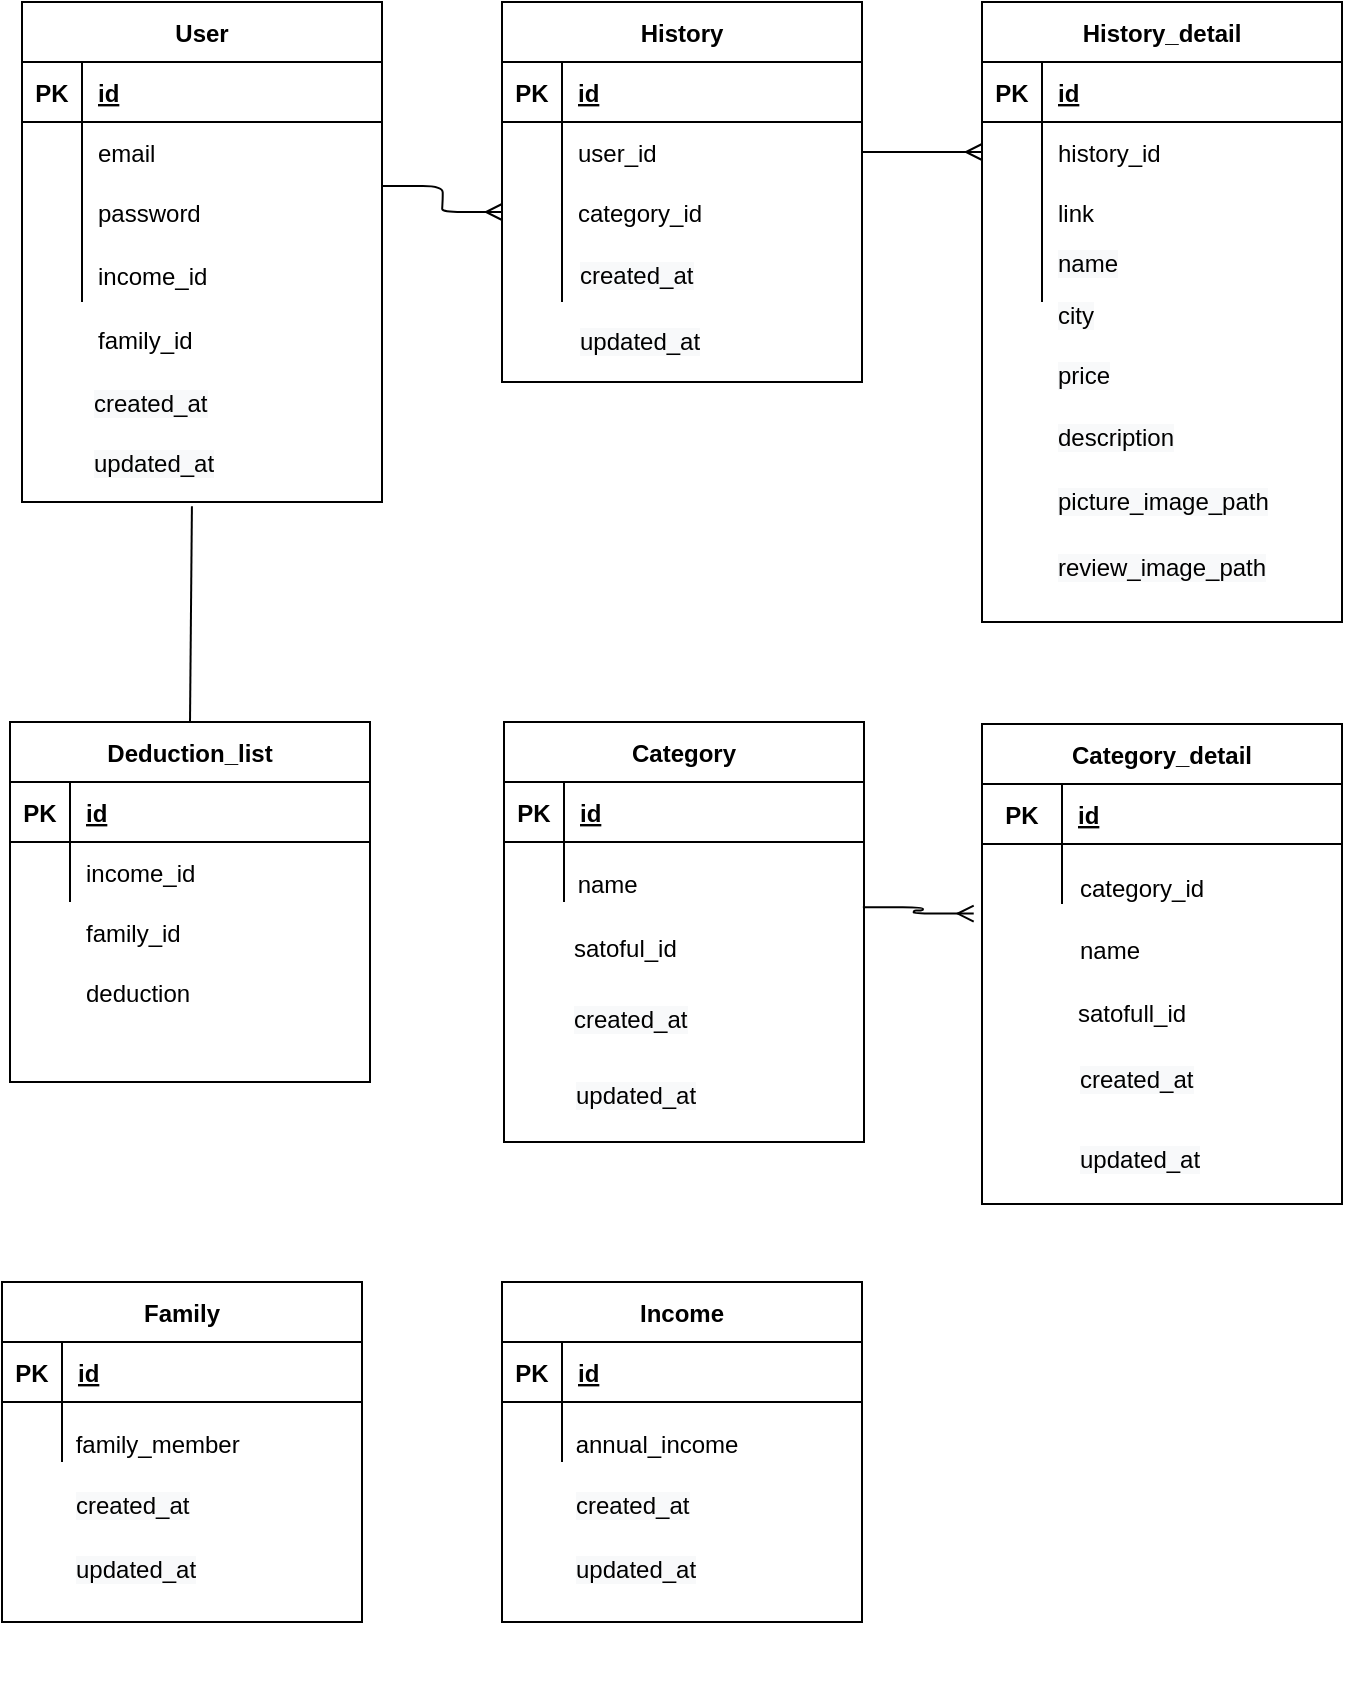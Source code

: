 <mxfile version="14.2.7" type="github" pages="2">
  <diagram id="Sc9eVE7FiQSjsAITGZLR" name="ページ1">
    <mxGraphModel dx="1334" dy="684" grid="1" gridSize="10" guides="1" tooltips="1" connect="1" arrows="1" fold="1" page="1" pageScale="1" pageWidth="827" pageHeight="1169" math="0" shadow="0">
      <root>
        <mxCell id="0" />
        <mxCell id="1" parent="0" />
        <mxCell id="hY_BONrY8RX8ZPucwuEK-36" value="" style="group" parent="1" vertex="1" connectable="0">
          <mxGeometry x="34" y="390" width="180" height="190" as="geometry" />
        </mxCell>
        <mxCell id="SePa-RYKo8hvdDxR-s6W-140" value="" style="group" parent="hY_BONrY8RX8ZPucwuEK-36" vertex="1" connectable="0">
          <mxGeometry width="180" height="180" as="geometry" />
        </mxCell>
        <mxCell id="9z4LvnD-65z1aTD6ECzE-81" value="Deduction_list" style="shape=table;startSize=30;container=1;collapsible=1;childLayout=tableLayout;fixedRows=1;rowLines=0;fontStyle=1;align=center;resizeLast=1;" parent="SePa-RYKo8hvdDxR-s6W-140" vertex="1">
          <mxGeometry width="180" height="180" as="geometry" />
        </mxCell>
        <mxCell id="9z4LvnD-65z1aTD6ECzE-82" value="" style="shape=partialRectangle;collapsible=0;dropTarget=0;pointerEvents=0;fillColor=none;top=0;left=0;bottom=1;right=0;points=[[0,0.5],[1,0.5]];portConstraint=eastwest;" parent="9z4LvnD-65z1aTD6ECzE-81" vertex="1">
          <mxGeometry y="30" width="180" height="30" as="geometry" />
        </mxCell>
        <mxCell id="9z4LvnD-65z1aTD6ECzE-83" value="PK" style="shape=partialRectangle;connectable=0;fillColor=none;top=0;left=0;bottom=0;right=0;fontStyle=1;overflow=hidden;" parent="9z4LvnD-65z1aTD6ECzE-82" vertex="1">
          <mxGeometry width="30" height="30" as="geometry" />
        </mxCell>
        <mxCell id="9z4LvnD-65z1aTD6ECzE-84" value="id" style="shape=partialRectangle;connectable=0;fillColor=none;top=0;left=0;bottom=0;right=0;align=left;spacingLeft=6;fontStyle=5;overflow=hidden;" parent="9z4LvnD-65z1aTD6ECzE-82" vertex="1">
          <mxGeometry x="30" width="150" height="30" as="geometry" />
        </mxCell>
        <mxCell id="9z4LvnD-65z1aTD6ECzE-85" value="" style="shape=partialRectangle;collapsible=0;dropTarget=0;pointerEvents=0;fillColor=none;top=0;left=0;bottom=0;right=0;points=[[0,0.5],[1,0.5]];portConstraint=eastwest;" parent="9z4LvnD-65z1aTD6ECzE-81" vertex="1">
          <mxGeometry y="60" width="180" height="30" as="geometry" />
        </mxCell>
        <mxCell id="9z4LvnD-65z1aTD6ECzE-86" value="" style="shape=partialRectangle;connectable=0;fillColor=none;top=0;left=0;bottom=0;right=0;editable=1;overflow=hidden;" parent="9z4LvnD-65z1aTD6ECzE-85" vertex="1">
          <mxGeometry width="30" height="30" as="geometry" />
        </mxCell>
        <mxCell id="9z4LvnD-65z1aTD6ECzE-87" value="income_id" style="shape=partialRectangle;connectable=0;fillColor=none;top=0;left=0;bottom=0;right=0;align=left;spacingLeft=6;overflow=hidden;" parent="9z4LvnD-65z1aTD6ECzE-85" vertex="1">
          <mxGeometry x="30" width="150" height="30" as="geometry" />
        </mxCell>
        <mxCell id="SePa-RYKo8hvdDxR-s6W-6" value="family_id" style="shape=partialRectangle;connectable=0;fillColor=none;top=0;left=0;bottom=0;right=0;align=left;spacingLeft=6;overflow=hidden;" parent="SePa-RYKo8hvdDxR-s6W-140" vertex="1">
          <mxGeometry x="30" y="90" width="150" height="30" as="geometry" />
        </mxCell>
        <mxCell id="SePa-RYKo8hvdDxR-s6W-8" value="deduction" style="shape=partialRectangle;connectable=0;fillColor=none;top=0;left=0;bottom=0;right=0;align=left;spacingLeft=6;overflow=hidden;" parent="SePa-RYKo8hvdDxR-s6W-140" vertex="1">
          <mxGeometry x="30" y="120" width="150" height="30" as="geometry" />
        </mxCell>
        <mxCell id="hY_BONrY8RX8ZPucwuEK-77" value="" style="group" parent="1" vertex="1" connectable="0">
          <mxGeometry x="520" y="410" width="180" height="320" as="geometry" />
        </mxCell>
        <mxCell id="SePa-RYKo8hvdDxR-s6W-139" value="" style="group" parent="hY_BONrY8RX8ZPucwuEK-77" vertex="1" connectable="0">
          <mxGeometry x="-1" y="1" width="181" height="285.538" as="geometry" />
        </mxCell>
        <mxCell id="hY_BONrY8RX8ZPucwuEK-67" value="Category_detail" style="shape=table;startSize=30;container=1;collapsible=1;childLayout=tableLayout;fixedRows=1;rowLines=0;fontStyle=1;align=center;resizeLast=1;" parent="SePa-RYKo8hvdDxR-s6W-139" vertex="1">
          <mxGeometry x="1" y="-20" width="180" height="240" as="geometry" />
        </mxCell>
        <mxCell id="hY_BONrY8RX8ZPucwuEK-68" value="" style="shape=partialRectangle;collapsible=0;dropTarget=0;pointerEvents=0;fillColor=none;top=0;left=0;bottom=1;right=0;points=[[0,0.5],[1,0.5]];portConstraint=eastwest;" parent="hY_BONrY8RX8ZPucwuEK-67" vertex="1">
          <mxGeometry y="30" width="180" height="30" as="geometry" />
        </mxCell>
        <mxCell id="hY_BONrY8RX8ZPucwuEK-69" value="PK" style="shape=partialRectangle;connectable=0;fillColor=none;top=0;left=0;bottom=0;right=0;fontStyle=1;overflow=hidden;" parent="hY_BONrY8RX8ZPucwuEK-68" vertex="1">
          <mxGeometry width="40" height="30" as="geometry" />
        </mxCell>
        <mxCell id="hY_BONrY8RX8ZPucwuEK-70" value="id" style="shape=partialRectangle;connectable=0;fillColor=none;top=0;left=0;bottom=0;right=0;align=left;spacingLeft=6;fontStyle=5;overflow=hidden;" parent="hY_BONrY8RX8ZPucwuEK-68" vertex="1">
          <mxGeometry x="40" width="140" height="30" as="geometry" />
        </mxCell>
        <mxCell id="hY_BONrY8RX8ZPucwuEK-71" value="" style="shape=partialRectangle;collapsible=0;dropTarget=0;pointerEvents=0;fillColor=none;top=0;left=0;bottom=0;right=0;points=[[0,0.5],[1,0.5]];portConstraint=eastwest;" parent="hY_BONrY8RX8ZPucwuEK-67" vertex="1">
          <mxGeometry y="60" width="180" height="30" as="geometry" />
        </mxCell>
        <mxCell id="hY_BONrY8RX8ZPucwuEK-72" value="" style="shape=partialRectangle;connectable=0;fillColor=none;top=0;left=0;bottom=0;right=0;editable=1;overflow=hidden;" parent="hY_BONrY8RX8ZPucwuEK-71" vertex="1">
          <mxGeometry width="40" height="30" as="geometry" />
        </mxCell>
        <mxCell id="hY_BONrY8RX8ZPucwuEK-73" value="" style="shape=partialRectangle;connectable=0;fillColor=none;top=0;left=0;bottom=0;right=0;align=left;spacingLeft=6;overflow=hidden;" parent="hY_BONrY8RX8ZPucwuEK-71" vertex="1">
          <mxGeometry x="40" width="140" height="30" as="geometry" />
        </mxCell>
        <mxCell id="hY_BONrY8RX8ZPucwuEK-74" value="satofull_id" style="shape=partialRectangle;connectable=0;fillColor=none;top=0;left=0;bottom=0;right=0;align=left;spacingLeft=6;overflow=hidden;" parent="SePa-RYKo8hvdDxR-s6W-139" vertex="1">
          <mxGeometry x="41" y="105.769" width="140" height="36.923" as="geometry" />
        </mxCell>
        <mxCell id="hY_BONrY8RX8ZPucwuEK-79" value="name" style="shape=partialRectangle;connectable=0;fillColor=none;top=0;left=0;bottom=0;right=0;align=left;spacingLeft=6;overflow=hidden;" parent="SePa-RYKo8hvdDxR-s6W-139" vertex="1">
          <mxGeometry x="42" y="73.846" width="140" height="36.923" as="geometry" />
        </mxCell>
        <mxCell id="SePa-RYKo8hvdDxR-s6W-132" value="&lt;meta charset=&quot;utf-8&quot;&gt;&lt;span style=&quot;color: rgb(0, 0, 0); font-family: helvetica; font-size: 12px; font-style: normal; font-weight: 400; letter-spacing: normal; text-align: left; text-indent: 0px; text-transform: none; word-spacing: 0px; background-color: rgb(248, 249, 250); display: inline; float: none;&quot;&gt;created_at&lt;/span&gt;" style="text;whiteSpace=wrap;html=1;" parent="SePa-RYKo8hvdDxR-s6W-139" vertex="1">
          <mxGeometry x="48" y="144" width="133" height="36.92" as="geometry" />
        </mxCell>
        <mxCell id="SePa-RYKo8hvdDxR-s6W-133" value="&lt;span style=&quot;color: rgb(0 , 0 , 0) ; font-family: &amp;#34;helvetica&amp;#34; ; font-size: 12px ; font-style: normal ; font-weight: 400 ; letter-spacing: normal ; text-align: left ; text-indent: 0px ; text-transform: none ; word-spacing: 0px ; background-color: rgb(248 , 249 , 250) ; display: inline ; float: none&quot;&gt;updated_at&lt;/span&gt;" style="text;whiteSpace=wrap;html=1;" parent="SePa-RYKo8hvdDxR-s6W-139" vertex="1">
          <mxGeometry x="48" y="183.77" width="133" height="36.92" as="geometry" />
        </mxCell>
        <mxCell id="SePa-RYKo8hvdDxR-s6W-145" value="category_id" style="shape=partialRectangle;connectable=0;fillColor=none;top=0;left=0;bottom=0;right=0;align=left;spacingLeft=6;overflow=hidden;" parent="SePa-RYKo8hvdDxR-s6W-139" vertex="1">
          <mxGeometry x="42" y="42.926" width="140" height="36.923" as="geometry" />
        </mxCell>
        <mxCell id="SePa-RYKo8hvdDxR-s6W-47" value="" style="edgeStyle=entityRelationEdgeStyle;fontSize=12;html=1;endArrow=ERmany;entryX=-0.023;entryY=1.159;entryDx=0;entryDy=0;entryPerimeter=0;" parent="1" source="hY_BONrY8RX8ZPucwuEK-41" target="hY_BONrY8RX8ZPucwuEK-71" edge="1">
          <mxGeometry width="100" height="100" relative="1" as="geometry">
            <mxPoint x="381" y="540" as="sourcePoint" />
            <mxPoint x="521" y="550" as="targetPoint" />
          </mxGeometry>
        </mxCell>
        <mxCell id="SePa-RYKo8hvdDxR-s6W-49" value="" style="group" parent="1" vertex="1" connectable="0">
          <mxGeometry x="40" y="30" width="180" height="250" as="geometry" />
        </mxCell>
        <mxCell id="SePa-RYKo8hvdDxR-s6W-50" value="User" style="shape=table;startSize=30;container=1;collapsible=1;childLayout=tableLayout;fixedRows=1;rowLines=0;fontStyle=1;align=center;resizeLast=1;" parent="SePa-RYKo8hvdDxR-s6W-49" vertex="1">
          <mxGeometry width="180" height="250" as="geometry" />
        </mxCell>
        <mxCell id="SePa-RYKo8hvdDxR-s6W-51" value="" style="shape=partialRectangle;collapsible=0;dropTarget=0;pointerEvents=0;fillColor=none;top=0;left=0;bottom=1;right=0;points=[[0,0.5],[1,0.5]];portConstraint=eastwest;" parent="SePa-RYKo8hvdDxR-s6W-50" vertex="1">
          <mxGeometry y="30" width="180" height="30" as="geometry" />
        </mxCell>
        <mxCell id="SePa-RYKo8hvdDxR-s6W-52" value="PK" style="shape=partialRectangle;connectable=0;fillColor=none;top=0;left=0;bottom=0;right=0;fontStyle=1;overflow=hidden;" parent="SePa-RYKo8hvdDxR-s6W-51" vertex="1">
          <mxGeometry width="30" height="30" as="geometry" />
        </mxCell>
        <mxCell id="SePa-RYKo8hvdDxR-s6W-53" value="id" style="shape=partialRectangle;connectable=0;fillColor=none;top=0;left=0;bottom=0;right=0;align=left;spacingLeft=6;fontStyle=5;overflow=hidden;" parent="SePa-RYKo8hvdDxR-s6W-51" vertex="1">
          <mxGeometry x="30" width="150" height="30" as="geometry" />
        </mxCell>
        <mxCell id="SePa-RYKo8hvdDxR-s6W-54" value="" style="shape=partialRectangle;collapsible=0;dropTarget=0;pointerEvents=0;fillColor=none;top=0;left=0;bottom=0;right=0;points=[[0,0.5],[1,0.5]];portConstraint=eastwest;" parent="SePa-RYKo8hvdDxR-s6W-50" vertex="1">
          <mxGeometry y="60" width="180" height="30" as="geometry" />
        </mxCell>
        <mxCell id="SePa-RYKo8hvdDxR-s6W-55" value="" style="shape=partialRectangle;connectable=0;fillColor=none;top=0;left=0;bottom=0;right=0;editable=1;overflow=hidden;" parent="SePa-RYKo8hvdDxR-s6W-54" vertex="1">
          <mxGeometry width="30" height="30" as="geometry" />
        </mxCell>
        <mxCell id="SePa-RYKo8hvdDxR-s6W-56" value="email" style="shape=partialRectangle;connectable=0;fillColor=none;top=0;left=0;bottom=0;right=0;align=left;spacingLeft=6;overflow=hidden;" parent="SePa-RYKo8hvdDxR-s6W-54" vertex="1">
          <mxGeometry x="30" width="150" height="30" as="geometry" />
        </mxCell>
        <mxCell id="SePa-RYKo8hvdDxR-s6W-57" value="" style="shape=partialRectangle;collapsible=0;dropTarget=0;pointerEvents=0;fillColor=none;top=0;left=0;bottom=0;right=0;points=[[0,0.5],[1,0.5]];portConstraint=eastwest;" parent="SePa-RYKo8hvdDxR-s6W-50" vertex="1">
          <mxGeometry y="90" width="180" height="30" as="geometry" />
        </mxCell>
        <mxCell id="SePa-RYKo8hvdDxR-s6W-58" value="" style="shape=partialRectangle;connectable=0;fillColor=none;top=0;left=0;bottom=0;right=0;editable=1;overflow=hidden;" parent="SePa-RYKo8hvdDxR-s6W-57" vertex="1">
          <mxGeometry width="30" height="30" as="geometry" />
        </mxCell>
        <mxCell id="SePa-RYKo8hvdDxR-s6W-59" value="password" style="shape=partialRectangle;connectable=0;fillColor=none;top=0;left=0;bottom=0;right=0;align=left;spacingLeft=6;overflow=hidden;" parent="SePa-RYKo8hvdDxR-s6W-57" vertex="1">
          <mxGeometry x="30" width="150" height="30" as="geometry" />
        </mxCell>
        <mxCell id="SePa-RYKo8hvdDxR-s6W-60" value="" style="shape=partialRectangle;collapsible=0;dropTarget=0;pointerEvents=0;fillColor=none;top=0;left=0;bottom=0;right=0;points=[[0,0.5],[1,0.5]];portConstraint=eastwest;" parent="SePa-RYKo8hvdDxR-s6W-50" vertex="1">
          <mxGeometry y="120" width="180" height="30" as="geometry" />
        </mxCell>
        <mxCell id="SePa-RYKo8hvdDxR-s6W-61" value="" style="shape=partialRectangle;connectable=0;fillColor=none;top=0;left=0;bottom=0;right=0;editable=1;overflow=hidden;" parent="SePa-RYKo8hvdDxR-s6W-60" vertex="1">
          <mxGeometry width="30" height="30" as="geometry" />
        </mxCell>
        <mxCell id="SePa-RYKo8hvdDxR-s6W-62" value="" style="shape=partialRectangle;connectable=0;fillColor=none;top=0;left=0;bottom=0;right=0;align=left;spacingLeft=6;overflow=hidden;" parent="SePa-RYKo8hvdDxR-s6W-60" vertex="1">
          <mxGeometry x="30" width="150" height="30" as="geometry" />
        </mxCell>
        <mxCell id="SePa-RYKo8hvdDxR-s6W-69" value="" style="shape=partialRectangle;collapsible=0;dropTarget=0;pointerEvents=0;fillColor=none;top=0;left=0;bottom=0;right=0;points=[[0,0.5],[1,0.5]];portConstraint=eastwest;" parent="SePa-RYKo8hvdDxR-s6W-49" vertex="1">
          <mxGeometry y="187" width="180" height="63" as="geometry" />
        </mxCell>
        <mxCell id="SePa-RYKo8hvdDxR-s6W-70" value="" style="shape=partialRectangle;connectable=0;fillColor=none;top=0;left=0;bottom=0;right=0;editable=1;overflow=hidden;" parent="SePa-RYKo8hvdDxR-s6W-69" vertex="1">
          <mxGeometry width="30" height="63" as="geometry" />
        </mxCell>
        <mxCell id="SePa-RYKo8hvdDxR-s6W-66" value="" style="shape=partialRectangle;collapsible=0;dropTarget=0;pointerEvents=0;fillColor=none;top=0;left=0;bottom=0;right=0;points=[[0,0.5],[1,0.5]];portConstraint=eastwest;" parent="SePa-RYKo8hvdDxR-s6W-49" vertex="1">
          <mxGeometry y="159.6" width="180" height="33" as="geometry" />
        </mxCell>
        <mxCell id="SePa-RYKo8hvdDxR-s6W-67" value="" style="shape=partialRectangle;connectable=0;fillColor=none;top=0;left=0;bottom=0;right=0;editable=1;overflow=hidden;" parent="SePa-RYKo8hvdDxR-s6W-66" vertex="1">
          <mxGeometry width="30" height="33" as="geometry" />
        </mxCell>
        <mxCell id="SePa-RYKo8hvdDxR-s6W-68" value="family_id" style="shape=partialRectangle;connectable=0;fillColor=none;top=0;left=0;bottom=0;right=0;align=left;spacingLeft=6;overflow=hidden;" parent="SePa-RYKo8hvdDxR-s6W-66" vertex="1">
          <mxGeometry x="30" y="-7.7" width="150" height="33" as="geometry" />
        </mxCell>
        <mxCell id="SePa-RYKo8hvdDxR-s6W-63" value="" style="shape=partialRectangle;collapsible=0;dropTarget=0;pointerEvents=0;fillColor=none;top=0;left=0;bottom=0;right=0;points=[[0,0.5],[1,0.5]];portConstraint=eastwest;" parent="SePa-RYKo8hvdDxR-s6W-49" vertex="1">
          <mxGeometry y="120" width="180" height="33" as="geometry" />
        </mxCell>
        <mxCell id="SePa-RYKo8hvdDxR-s6W-64" value="" style="shape=partialRectangle;connectable=0;fillColor=none;top=0;left=0;bottom=0;right=0;editable=1;overflow=hidden;" parent="SePa-RYKo8hvdDxR-s6W-63" vertex="1">
          <mxGeometry width="30" height="33" as="geometry" />
        </mxCell>
        <mxCell id="SePa-RYKo8hvdDxR-s6W-65" value="income_id" style="shape=partialRectangle;connectable=0;fillColor=none;top=0;left=0;bottom=0;right=0;align=left;spacingLeft=6;overflow=hidden;" parent="SePa-RYKo8hvdDxR-s6W-63" vertex="1">
          <mxGeometry x="30" width="150" height="33" as="geometry" />
        </mxCell>
        <mxCell id="OfR-yT61pGxyrmwpXG7W-7" value="&lt;meta charset=&quot;utf-8&quot;&gt;&lt;span style=&quot;color: rgb(0, 0, 0); font-family: helvetica; font-size: 12px; font-style: normal; font-weight: 400; letter-spacing: normal; text-align: left; text-indent: 0px; text-transform: none; word-spacing: 0px; background-color: rgb(248, 249, 250); display: inline; float: none;&quot;&gt;created_at&lt;/span&gt;" style="text;whiteSpace=wrap;html=1;" vertex="1" parent="SePa-RYKo8hvdDxR-s6W-49">
          <mxGeometry x="34" y="187" width="140" height="30" as="geometry" />
        </mxCell>
        <mxCell id="OfR-yT61pGxyrmwpXG7W-32" value="&lt;span style=&quot;color: rgb(0 , 0 , 0) ; font-family: &amp;#34;helvetica&amp;#34; ; font-size: 12px ; font-style: normal ; font-weight: 400 ; letter-spacing: normal ; text-align: left ; text-indent: 0px ; text-transform: none ; word-spacing: 0px ; background-color: rgb(248 , 249 , 250) ; display: inline ; float: none&quot;&gt;updated_at&lt;/span&gt;" style="text;whiteSpace=wrap;html=1;" vertex="1" parent="SePa-RYKo8hvdDxR-s6W-49">
          <mxGeometry x="34" y="217" width="140" height="30" as="geometry" />
        </mxCell>
        <mxCell id="SePa-RYKo8hvdDxR-s6W-73" value="" style="edgeStyle=entityRelationEdgeStyle;fontSize=12;html=1;endArrow=ERmany;entryX=0;entryY=0.5;entryDx=0;entryDy=0;exitX=1.002;exitY=0.065;exitDx=0;exitDy=0;exitPerimeter=0;" parent="1" source="SePa-RYKo8hvdDxR-s6W-57" target="SePa-RYKo8hvdDxR-s6W-18" edge="1">
          <mxGeometry width="100" height="100" relative="1" as="geometry">
            <mxPoint x="560" y="410" as="sourcePoint" />
            <mxPoint x="614" y="257" as="targetPoint" />
          </mxGeometry>
        </mxCell>
        <mxCell id="SePa-RYKo8hvdDxR-s6W-88" value="" style="edgeStyle=entityRelationEdgeStyle;fontSize=12;html=1;endArrow=ERmany;entryX=0;entryY=0.5;entryDx=0;entryDy=0;exitX=1;exitY=0.5;exitDx=0;exitDy=0;" parent="1" source="SePa-RYKo8hvdDxR-s6W-15" target="SePa-RYKo8hvdDxR-s6W-79" edge="1">
          <mxGeometry width="100" height="100" relative="1" as="geometry">
            <mxPoint x="700" y="320" as="sourcePoint" />
            <mxPoint x="766.66" y="362.35" as="targetPoint" />
          </mxGeometry>
        </mxCell>
        <mxCell id="SePa-RYKo8hvdDxR-s6W-136" value="name" style="group" parent="1" vertex="1" connectable="0">
          <mxGeometry x="520" y="30" width="180" height="300" as="geometry" />
        </mxCell>
        <mxCell id="SePa-RYKo8hvdDxR-s6W-75" value="History_detail" style="shape=table;startSize=30;container=1;collapsible=1;childLayout=tableLayout;fixedRows=1;rowLines=0;fontStyle=1;align=center;resizeLast=1;" parent="SePa-RYKo8hvdDxR-s6W-136" vertex="1">
          <mxGeometry width="180" height="310" as="geometry" />
        </mxCell>
        <mxCell id="SePa-RYKo8hvdDxR-s6W-76" value="" style="shape=partialRectangle;collapsible=0;dropTarget=0;pointerEvents=0;fillColor=none;top=0;left=0;bottom=1;right=0;points=[[0,0.5],[1,0.5]];portConstraint=eastwest;" parent="SePa-RYKo8hvdDxR-s6W-75" vertex="1">
          <mxGeometry y="30" width="180" height="30" as="geometry" />
        </mxCell>
        <mxCell id="SePa-RYKo8hvdDxR-s6W-77" value="PK" style="shape=partialRectangle;connectable=0;fillColor=none;top=0;left=0;bottom=0;right=0;fontStyle=1;overflow=hidden;" parent="SePa-RYKo8hvdDxR-s6W-76" vertex="1">
          <mxGeometry width="30" height="30" as="geometry" />
        </mxCell>
        <mxCell id="SePa-RYKo8hvdDxR-s6W-78" value="id" style="shape=partialRectangle;connectable=0;fillColor=none;top=0;left=0;bottom=0;right=0;align=left;spacingLeft=6;fontStyle=5;overflow=hidden;" parent="SePa-RYKo8hvdDxR-s6W-76" vertex="1">
          <mxGeometry x="30" width="150" height="30" as="geometry" />
        </mxCell>
        <mxCell id="SePa-RYKo8hvdDxR-s6W-79" value="" style="shape=partialRectangle;collapsible=0;dropTarget=0;pointerEvents=0;fillColor=none;top=0;left=0;bottom=0;right=0;points=[[0,0.5],[1,0.5]];portConstraint=eastwest;" parent="SePa-RYKo8hvdDxR-s6W-75" vertex="1">
          <mxGeometry y="60" width="180" height="30" as="geometry" />
        </mxCell>
        <mxCell id="SePa-RYKo8hvdDxR-s6W-80" value="" style="shape=partialRectangle;connectable=0;fillColor=none;top=0;left=0;bottom=0;right=0;editable=1;overflow=hidden;" parent="SePa-RYKo8hvdDxR-s6W-79" vertex="1">
          <mxGeometry width="30" height="30" as="geometry" />
        </mxCell>
        <mxCell id="SePa-RYKo8hvdDxR-s6W-81" value="history_id" style="shape=partialRectangle;connectable=0;fillColor=none;top=0;left=0;bottom=0;right=0;align=left;spacingLeft=6;overflow=hidden;" parent="SePa-RYKo8hvdDxR-s6W-79" vertex="1">
          <mxGeometry x="30" width="150" height="30" as="geometry" />
        </mxCell>
        <mxCell id="SePa-RYKo8hvdDxR-s6W-82" value="" style="shape=partialRectangle;collapsible=0;dropTarget=0;pointerEvents=0;fillColor=none;top=0;left=0;bottom=0;right=0;points=[[0,0.5],[1,0.5]];portConstraint=eastwest;" parent="SePa-RYKo8hvdDxR-s6W-75" vertex="1">
          <mxGeometry y="90" width="180" height="30" as="geometry" />
        </mxCell>
        <mxCell id="SePa-RYKo8hvdDxR-s6W-83" value="" style="shape=partialRectangle;connectable=0;fillColor=none;top=0;left=0;bottom=0;right=0;editable=1;overflow=hidden;" parent="SePa-RYKo8hvdDxR-s6W-82" vertex="1">
          <mxGeometry width="30" height="30" as="geometry" />
        </mxCell>
        <mxCell id="SePa-RYKo8hvdDxR-s6W-84" value="link" style="shape=partialRectangle;connectable=0;fillColor=none;top=0;left=0;bottom=0;right=0;align=left;spacingLeft=6;overflow=hidden;" parent="SePa-RYKo8hvdDxR-s6W-82" vertex="1">
          <mxGeometry x="30" width="150" height="30" as="geometry" />
        </mxCell>
        <mxCell id="SePa-RYKo8hvdDxR-s6W-85" value="" style="shape=partialRectangle;collapsible=0;dropTarget=0;pointerEvents=0;fillColor=none;top=0;left=0;bottom=0;right=0;points=[[0,0.5],[1,0.5]];portConstraint=eastwest;" parent="SePa-RYKo8hvdDxR-s6W-75" vertex="1">
          <mxGeometry y="120" width="180" height="30" as="geometry" />
        </mxCell>
        <mxCell id="SePa-RYKo8hvdDxR-s6W-86" value="" style="shape=partialRectangle;connectable=0;fillColor=none;top=0;left=0;bottom=0;right=0;editable=1;overflow=hidden;" parent="SePa-RYKo8hvdDxR-s6W-85" vertex="1">
          <mxGeometry width="30" height="30" as="geometry" />
        </mxCell>
        <mxCell id="SePa-RYKo8hvdDxR-s6W-87" value="" style="shape=partialRectangle;connectable=0;fillColor=none;top=0;left=0;bottom=0;right=0;align=left;spacingLeft=6;overflow=hidden;" parent="SePa-RYKo8hvdDxR-s6W-85" vertex="1">
          <mxGeometry x="30" width="150" height="30" as="geometry" />
        </mxCell>
        <mxCell id="SePa-RYKo8hvdDxR-s6W-134" value="&lt;span style=&quot;color: rgb(0 , 0 , 0) ; font-family: &amp;#34;helvetica&amp;#34; ; font-size: 12px ; font-style: normal ; font-weight: 400 ; letter-spacing: normal ; text-align: left ; text-indent: 0px ; text-transform: none ; word-spacing: 0px ; background-color: rgb(248 , 249 , 250) ; display: inline ; float: none&quot;&gt;name&lt;/span&gt;" style="text;whiteSpace=wrap;html=1;" parent="SePa-RYKo8hvdDxR-s6W-136" vertex="1">
          <mxGeometry x="36" y="117.18" width="144" height="28.82" as="geometry" />
        </mxCell>
        <mxCell id="SePa-RYKo8hvdDxR-s6W-135" value="&lt;span style=&quot;color: rgb(0 , 0 , 0) ; font-family: &amp;#34;helvetica&amp;#34; ; font-size: 12px ; font-style: normal ; font-weight: 400 ; letter-spacing: normal ; text-align: left ; text-indent: 0px ; text-transform: none ; word-spacing: 0px ; background-color: rgb(248 , 249 , 250) ; display: inline ; float: none&quot;&gt;city&lt;/span&gt;" style="text;whiteSpace=wrap;html=1;" parent="SePa-RYKo8hvdDxR-s6W-136" vertex="1">
          <mxGeometry x="36" y="143" width="144" height="30" as="geometry" />
        </mxCell>
        <mxCell id="OfR-yT61pGxyrmwpXG7W-2" value="&lt;span style=&quot;color: rgb(0 , 0 , 0) ; font-family: &amp;#34;helvetica&amp;#34; ; font-size: 12px ; font-style: normal ; font-weight: 400 ; letter-spacing: normal ; text-align: left ; text-indent: 0px ; text-transform: none ; word-spacing: 0px ; background-color: rgb(248 , 249 , 250) ; display: inline ; float: none&quot;&gt;price&lt;/span&gt;" style="text;whiteSpace=wrap;html=1;" vertex="1" parent="SePa-RYKo8hvdDxR-s6W-136">
          <mxGeometry x="36" y="173" width="144" height="30" as="geometry" />
        </mxCell>
        <mxCell id="OfR-yT61pGxyrmwpXG7W-66" value="&lt;span style=&quot;color: rgb(0 , 0 , 0) ; font-family: &amp;#34;helvetica&amp;#34; ; font-size: 12px ; font-style: normal ; font-weight: 400 ; letter-spacing: normal ; text-align: left ; text-indent: 0px ; text-transform: none ; word-spacing: 0px ; background-color: rgb(248 , 249 , 250) ; display: inline ; float: none&quot;&gt;description&lt;/span&gt;" style="text;whiteSpace=wrap;html=1;" vertex="1" parent="SePa-RYKo8hvdDxR-s6W-136">
          <mxGeometry x="36" y="204" width="144" height="30" as="geometry" />
        </mxCell>
        <mxCell id="OfR-yT61pGxyrmwpXG7W-67" value="&lt;span style=&quot;color: rgb(0 , 0 , 0) ; font-family: &amp;#34;helvetica&amp;#34; ; font-size: 12px ; font-style: normal ; font-weight: 400 ; letter-spacing: normal ; text-align: left ; text-indent: 0px ; text-transform: none ; word-spacing: 0px ; background-color: rgb(248 , 249 , 250) ; display: inline ; float: none&quot;&gt;picture_image_path&lt;/span&gt;" style="text;whiteSpace=wrap;html=1;" vertex="1" parent="SePa-RYKo8hvdDxR-s6W-136">
          <mxGeometry x="36" y="236" width="144" height="30" as="geometry" />
        </mxCell>
        <mxCell id="OfR-yT61pGxyrmwpXG7W-68" value="&lt;span style=&quot;color: rgb(0 , 0 , 0) ; font-family: &amp;#34;helvetica&amp;#34; ; font-size: 12px ; font-style: normal ; font-weight: 400 ; letter-spacing: normal ; text-align: left ; text-indent: 0px ; text-transform: none ; word-spacing: 0px ; background-color: rgb(248 , 249 , 250) ; display: inline ; float: none&quot;&gt;review_image_path&lt;/span&gt;" style="text;whiteSpace=wrap;html=1;" vertex="1" parent="SePa-RYKo8hvdDxR-s6W-136">
          <mxGeometry x="36" y="269" width="144" height="30" as="geometry" />
        </mxCell>
        <mxCell id="SePa-RYKo8hvdDxR-s6W-137" value="" style="group" parent="1" vertex="1" connectable="0">
          <mxGeometry x="280" y="30" width="180" height="200" as="geometry" />
        </mxCell>
        <mxCell id="SePa-RYKo8hvdDxR-s6W-11" value="History" style="shape=table;startSize=30;container=1;collapsible=1;childLayout=tableLayout;fixedRows=1;rowLines=0;fontStyle=1;align=center;resizeLast=1;" parent="SePa-RYKo8hvdDxR-s6W-137" vertex="1">
          <mxGeometry width="180" height="190" as="geometry" />
        </mxCell>
        <mxCell id="SePa-RYKo8hvdDxR-s6W-12" value="" style="shape=partialRectangle;collapsible=0;dropTarget=0;pointerEvents=0;fillColor=none;top=0;left=0;bottom=1;right=0;points=[[0,0.5],[1,0.5]];portConstraint=eastwest;" parent="SePa-RYKo8hvdDxR-s6W-11" vertex="1">
          <mxGeometry y="30" width="180" height="30" as="geometry" />
        </mxCell>
        <mxCell id="SePa-RYKo8hvdDxR-s6W-13" value="PK" style="shape=partialRectangle;connectable=0;fillColor=none;top=0;left=0;bottom=0;right=0;fontStyle=1;overflow=hidden;" parent="SePa-RYKo8hvdDxR-s6W-12" vertex="1">
          <mxGeometry width="30" height="30" as="geometry" />
        </mxCell>
        <mxCell id="SePa-RYKo8hvdDxR-s6W-14" value="id" style="shape=partialRectangle;connectable=0;fillColor=none;top=0;left=0;bottom=0;right=0;align=left;spacingLeft=6;fontStyle=5;overflow=hidden;" parent="SePa-RYKo8hvdDxR-s6W-12" vertex="1">
          <mxGeometry x="30" width="150" height="30" as="geometry" />
        </mxCell>
        <mxCell id="SePa-RYKo8hvdDxR-s6W-15" value="" style="shape=partialRectangle;collapsible=0;dropTarget=0;pointerEvents=0;fillColor=none;top=0;left=0;bottom=0;right=0;points=[[0,0.5],[1,0.5]];portConstraint=eastwest;" parent="SePa-RYKo8hvdDxR-s6W-11" vertex="1">
          <mxGeometry y="60" width="180" height="30" as="geometry" />
        </mxCell>
        <mxCell id="SePa-RYKo8hvdDxR-s6W-16" value="" style="shape=partialRectangle;connectable=0;fillColor=none;top=0;left=0;bottom=0;right=0;editable=1;overflow=hidden;" parent="SePa-RYKo8hvdDxR-s6W-15" vertex="1">
          <mxGeometry width="30" height="30" as="geometry" />
        </mxCell>
        <mxCell id="SePa-RYKo8hvdDxR-s6W-17" value="user_id" style="shape=partialRectangle;connectable=0;fillColor=none;top=0;left=0;bottom=0;right=0;align=left;spacingLeft=6;overflow=hidden;" parent="SePa-RYKo8hvdDxR-s6W-15" vertex="1">
          <mxGeometry x="30" width="150" height="30" as="geometry" />
        </mxCell>
        <mxCell id="SePa-RYKo8hvdDxR-s6W-18" value="" style="shape=partialRectangle;collapsible=0;dropTarget=0;pointerEvents=0;fillColor=none;top=0;left=0;bottom=0;right=0;points=[[0,0.5],[1,0.5]];portConstraint=eastwest;" parent="SePa-RYKo8hvdDxR-s6W-11" vertex="1">
          <mxGeometry y="90" width="180" height="30" as="geometry" />
        </mxCell>
        <mxCell id="SePa-RYKo8hvdDxR-s6W-19" value="" style="shape=partialRectangle;connectable=0;fillColor=none;top=0;left=0;bottom=0;right=0;editable=1;overflow=hidden;" parent="SePa-RYKo8hvdDxR-s6W-18" vertex="1">
          <mxGeometry width="30" height="30" as="geometry" />
        </mxCell>
        <mxCell id="SePa-RYKo8hvdDxR-s6W-20" value="category_id" style="shape=partialRectangle;connectable=0;fillColor=none;top=0;left=0;bottom=0;right=0;align=left;spacingLeft=6;overflow=hidden;" parent="SePa-RYKo8hvdDxR-s6W-18" vertex="1">
          <mxGeometry x="30" width="150" height="30" as="geometry" />
        </mxCell>
        <mxCell id="SePa-RYKo8hvdDxR-s6W-21" value="" style="shape=partialRectangle;collapsible=0;dropTarget=0;pointerEvents=0;fillColor=none;top=0;left=0;bottom=0;right=0;points=[[0,0.5],[1,0.5]];portConstraint=eastwest;" parent="SePa-RYKo8hvdDxR-s6W-11" vertex="1">
          <mxGeometry y="120" width="180" height="30" as="geometry" />
        </mxCell>
        <mxCell id="SePa-RYKo8hvdDxR-s6W-22" value="" style="shape=partialRectangle;connectable=0;fillColor=none;top=0;left=0;bottom=0;right=0;editable=1;overflow=hidden;" parent="SePa-RYKo8hvdDxR-s6W-21" vertex="1">
          <mxGeometry width="30" height="30" as="geometry" />
        </mxCell>
        <mxCell id="SePa-RYKo8hvdDxR-s6W-23" value="" style="shape=partialRectangle;connectable=0;fillColor=none;top=0;left=0;bottom=0;right=0;align=left;spacingLeft=6;overflow=hidden;" parent="SePa-RYKo8hvdDxR-s6W-21" vertex="1">
          <mxGeometry x="30" width="150" height="30" as="geometry" />
        </mxCell>
        <mxCell id="SePa-RYKo8hvdDxR-s6W-121" value="&lt;meta charset=&quot;utf-8&quot;&gt;&lt;span style=&quot;color: rgb(0, 0, 0); font-family: helvetica; font-size: 12px; font-style: normal; font-weight: 400; letter-spacing: normal; text-align: left; text-indent: 0px; text-transform: none; word-spacing: 0px; background-color: rgb(248, 249, 250); display: inline; float: none;&quot;&gt;created_at&lt;/span&gt;" style="text;whiteSpace=wrap;html=1;" parent="SePa-RYKo8hvdDxR-s6W-137" vertex="1">
          <mxGeometry x="37" y="123" width="80" height="30" as="geometry" />
        </mxCell>
        <mxCell id="SePa-RYKo8hvdDxR-s6W-122" value="&lt;span style=&quot;color: rgb(0 , 0 , 0) ; font-family: &amp;#34;helvetica&amp;#34; ; font-size: 12px ; font-style: normal ; font-weight: 400 ; letter-spacing: normal ; text-align: left ; text-indent: 0px ; text-transform: none ; word-spacing: 0px ; background-color: rgb(248 , 249 , 250) ; display: inline ; float: none&quot;&gt;updated_at&lt;/span&gt;" style="text;whiteSpace=wrap;html=1;" parent="SePa-RYKo8hvdDxR-s6W-137" vertex="1">
          <mxGeometry x="37" y="156" width="143" height="30" as="geometry" />
        </mxCell>
        <mxCell id="SePa-RYKo8hvdDxR-s6W-138" value="" style="group" parent="1" vertex="1" connectable="0">
          <mxGeometry x="281" y="390" width="190" height="210" as="geometry" />
        </mxCell>
        <mxCell id="SePa-RYKo8hvdDxR-s6W-44" value="" style="group" parent="SePa-RYKo8hvdDxR-s6W-138" vertex="1" connectable="0">
          <mxGeometry width="190" height="210" as="geometry" />
        </mxCell>
        <mxCell id="9z4LvnD-65z1aTD6ECzE-94" value="Category" style="shape=table;startSize=30;container=1;collapsible=1;childLayout=tableLayout;fixedRows=1;rowLines=0;fontStyle=1;align=center;resizeLast=1;" parent="SePa-RYKo8hvdDxR-s6W-44" vertex="1">
          <mxGeometry width="180" height="210" as="geometry" />
        </mxCell>
        <mxCell id="9z4LvnD-65z1aTD6ECzE-95" value="" style="shape=partialRectangle;collapsible=0;dropTarget=0;pointerEvents=0;fillColor=none;top=0;left=0;bottom=1;right=0;points=[[0,0.5],[1,0.5]];portConstraint=eastwest;" parent="9z4LvnD-65z1aTD6ECzE-94" vertex="1">
          <mxGeometry y="30" width="180" height="30" as="geometry" />
        </mxCell>
        <mxCell id="9z4LvnD-65z1aTD6ECzE-96" value="PK" style="shape=partialRectangle;connectable=0;fillColor=none;top=0;left=0;bottom=0;right=0;fontStyle=1;overflow=hidden;" parent="9z4LvnD-65z1aTD6ECzE-95" vertex="1">
          <mxGeometry width="30" height="30" as="geometry" />
        </mxCell>
        <mxCell id="9z4LvnD-65z1aTD6ECzE-97" value="id" style="shape=partialRectangle;connectable=0;fillColor=none;top=0;left=0;bottom=0;right=0;align=left;spacingLeft=6;fontStyle=5;overflow=hidden;" parent="9z4LvnD-65z1aTD6ECzE-95" vertex="1">
          <mxGeometry x="30" width="150" height="30" as="geometry" />
        </mxCell>
        <mxCell id="9z4LvnD-65z1aTD6ECzE-98" value="" style="shape=partialRectangle;collapsible=0;dropTarget=0;pointerEvents=0;fillColor=none;top=0;left=0;bottom=0;right=0;points=[[0,0.5],[1,0.5]];portConstraint=eastwest;" parent="9z4LvnD-65z1aTD6ECzE-94" vertex="1">
          <mxGeometry y="60" width="180" height="30" as="geometry" />
        </mxCell>
        <mxCell id="9z4LvnD-65z1aTD6ECzE-99" value="" style="shape=partialRectangle;connectable=0;fillColor=none;top=0;left=0;bottom=0;right=0;editable=1;overflow=hidden;" parent="9z4LvnD-65z1aTD6ECzE-98" vertex="1">
          <mxGeometry width="30" height="30" as="geometry" />
        </mxCell>
        <mxCell id="9z4LvnD-65z1aTD6ECzE-100" value="" style="shape=partialRectangle;connectable=0;fillColor=none;top=0;left=0;bottom=0;right=0;align=left;spacingLeft=6;overflow=hidden;" parent="9z4LvnD-65z1aTD6ECzE-98" vertex="1">
          <mxGeometry x="30" width="150" height="30" as="geometry" />
        </mxCell>
        <mxCell id="hY_BONrY8RX8ZPucwuEK-41" value="" style="shape=partialRectangle;collapsible=0;dropTarget=0;pointerEvents=0;fillColor=none;top=0;left=0;bottom=0;right=0;points=[[0,0.5],[1,0.5]];portConstraint=eastwest;" parent="SePa-RYKo8hvdDxR-s6W-44" vertex="1">
          <mxGeometry x="9.996" y="71.647" width="169.45" height="42" as="geometry" />
        </mxCell>
        <mxCell id="hY_BONrY8RX8ZPucwuEK-42" value="" style="shape=partialRectangle;connectable=0;fillColor=none;top=0;left=0;bottom=0;right=0;editable=1;overflow=hidden;" parent="hY_BONrY8RX8ZPucwuEK-41" vertex="1">
          <mxGeometry width="18.828" height="42" as="geometry" />
        </mxCell>
        <mxCell id="hY_BONrY8RX8ZPucwuEK-43" value="name" style="shape=partialRectangle;connectable=0;fillColor=none;top=0;left=0;bottom=0;right=0;align=left;spacingLeft=6;overflow=hidden;" parent="hY_BONrY8RX8ZPucwuEK-41" vertex="1">
          <mxGeometry x="18.83" y="-12" width="150.62" height="42" as="geometry" />
        </mxCell>
        <mxCell id="hY_BONrY8RX8ZPucwuEK-56" value="" style="shape=partialRectangle;collapsible=0;dropTarget=0;pointerEvents=0;fillColor=none;top=0;left=0;bottom=0;right=0;points=[[0,0.5],[1,0.5]];portConstraint=eastwest;" parent="SePa-RYKo8hvdDxR-s6W-44" vertex="1">
          <mxGeometry x="7" y="140.0" width="180" height="28" as="geometry" />
        </mxCell>
        <mxCell id="hY_BONrY8RX8ZPucwuEK-57" value="" style="shape=partialRectangle;connectable=0;fillColor=none;top=0;left=0;bottom=0;right=0;editable=1;overflow=hidden;" parent="hY_BONrY8RX8ZPucwuEK-56" vertex="1">
          <mxGeometry width="20" height="2.625" as="geometry" />
        </mxCell>
        <mxCell id="hY_BONrY8RX8ZPucwuEK-58" value="satoful_id" style="shape=partialRectangle;connectable=0;fillColor=none;top=0;left=0;bottom=0;right=0;align=left;spacingLeft=6;overflow=hidden;" parent="hY_BONrY8RX8ZPucwuEK-56" vertex="1">
          <mxGeometry x="20" y="-47.059" width="160" height="38.813" as="geometry" />
        </mxCell>
        <mxCell id="SePa-RYKo8hvdDxR-s6W-123" value="&lt;meta charset=&quot;utf-8&quot;&gt;&lt;span style=&quot;color: rgb(0, 0, 0); font-family: helvetica; font-size: 12px; font-style: normal; font-weight: 400; letter-spacing: normal; text-align: left; text-indent: 0px; text-transform: none; word-spacing: 0px; background-color: rgb(248, 249, 250); display: inline; float: none;&quot;&gt;created_at&lt;/span&gt;" style="text;whiteSpace=wrap;html=1;" parent="SePa-RYKo8hvdDxR-s6W-138" vertex="1">
          <mxGeometry x="33" y="134.706" width="80" height="37.059" as="geometry" />
        </mxCell>
        <mxCell id="SePa-RYKo8hvdDxR-s6W-124" value="&lt;span style=&quot;color: rgb(0 , 0 , 0) ; font-family: &amp;#34;helvetica&amp;#34; ; font-size: 12px ; font-style: normal ; font-weight: 400 ; letter-spacing: normal ; text-align: left ; text-indent: 0px ; text-transform: none ; word-spacing: 0px ; background-color: rgb(248 , 249 , 250) ; display: inline ; float: none&quot;&gt;updated_at&lt;/span&gt;" style="text;whiteSpace=wrap;html=1;" parent="SePa-RYKo8hvdDxR-s6W-138" vertex="1">
          <mxGeometry x="34" y="172.588" width="80" height="37.059" as="geometry" />
        </mxCell>
        <mxCell id="OfR-yT61pGxyrmwpXG7W-5" value="" style="endArrow=none;html=1;entryX=0.472;entryY=1.033;entryDx=0;entryDy=0;entryPerimeter=0;exitX=0.5;exitY=0;exitDx=0;exitDy=0;" edge="1" parent="1" source="9z4LvnD-65z1aTD6ECzE-81" target="SePa-RYKo8hvdDxR-s6W-69">
          <mxGeometry width="50" height="50" relative="1" as="geometry">
            <mxPoint x="120" y="400" as="sourcePoint" />
            <mxPoint x="570" y="300" as="targetPoint" />
          </mxGeometry>
        </mxCell>
        <mxCell id="OfR-yT61pGxyrmwpXG7W-33" value="" style="group" vertex="1" connectable="0" parent="1">
          <mxGeometry x="30" y="670" width="190" height="210" as="geometry" />
        </mxCell>
        <mxCell id="OfR-yT61pGxyrmwpXG7W-34" value="" style="group" vertex="1" connectable="0" parent="OfR-yT61pGxyrmwpXG7W-33">
          <mxGeometry width="190" height="210" as="geometry" />
        </mxCell>
        <mxCell id="OfR-yT61pGxyrmwpXG7W-35" value="Family" style="shape=table;startSize=30;container=1;collapsible=1;childLayout=tableLayout;fixedRows=1;rowLines=0;fontStyle=1;align=center;resizeLast=1;" vertex="1" parent="OfR-yT61pGxyrmwpXG7W-34">
          <mxGeometry width="180" height="170" as="geometry" />
        </mxCell>
        <mxCell id="OfR-yT61pGxyrmwpXG7W-36" value="" style="shape=partialRectangle;collapsible=0;dropTarget=0;pointerEvents=0;fillColor=none;top=0;left=0;bottom=1;right=0;points=[[0,0.5],[1,0.5]];portConstraint=eastwest;" vertex="1" parent="OfR-yT61pGxyrmwpXG7W-35">
          <mxGeometry y="30" width="180" height="30" as="geometry" />
        </mxCell>
        <mxCell id="OfR-yT61pGxyrmwpXG7W-37" value="PK" style="shape=partialRectangle;connectable=0;fillColor=none;top=0;left=0;bottom=0;right=0;fontStyle=1;overflow=hidden;" vertex="1" parent="OfR-yT61pGxyrmwpXG7W-36">
          <mxGeometry width="30" height="30" as="geometry" />
        </mxCell>
        <mxCell id="OfR-yT61pGxyrmwpXG7W-38" value="id" style="shape=partialRectangle;connectable=0;fillColor=none;top=0;left=0;bottom=0;right=0;align=left;spacingLeft=6;fontStyle=5;overflow=hidden;" vertex="1" parent="OfR-yT61pGxyrmwpXG7W-36">
          <mxGeometry x="30" width="150" height="30" as="geometry" />
        </mxCell>
        <mxCell id="OfR-yT61pGxyrmwpXG7W-39" value="" style="shape=partialRectangle;collapsible=0;dropTarget=0;pointerEvents=0;fillColor=none;top=0;left=0;bottom=0;right=0;points=[[0,0.5],[1,0.5]];portConstraint=eastwest;" vertex="1" parent="OfR-yT61pGxyrmwpXG7W-35">
          <mxGeometry y="60" width="180" height="30" as="geometry" />
        </mxCell>
        <mxCell id="OfR-yT61pGxyrmwpXG7W-40" value="" style="shape=partialRectangle;connectable=0;fillColor=none;top=0;left=0;bottom=0;right=0;editable=1;overflow=hidden;" vertex="1" parent="OfR-yT61pGxyrmwpXG7W-39">
          <mxGeometry width="30" height="30" as="geometry" />
        </mxCell>
        <mxCell id="OfR-yT61pGxyrmwpXG7W-41" value="" style="shape=partialRectangle;connectable=0;fillColor=none;top=0;left=0;bottom=0;right=0;align=left;spacingLeft=6;overflow=hidden;" vertex="1" parent="OfR-yT61pGxyrmwpXG7W-39">
          <mxGeometry x="30" width="150" height="30" as="geometry" />
        </mxCell>
        <mxCell id="OfR-yT61pGxyrmwpXG7W-42" value="" style="shape=partialRectangle;collapsible=0;dropTarget=0;pointerEvents=0;fillColor=none;top=0;left=0;bottom=0;right=0;points=[[0,0.5],[1,0.5]];portConstraint=eastwest;" vertex="1" parent="OfR-yT61pGxyrmwpXG7W-34">
          <mxGeometry x="9.996" y="71.647" width="169.45" height="42" as="geometry" />
        </mxCell>
        <mxCell id="OfR-yT61pGxyrmwpXG7W-43" value="" style="shape=partialRectangle;connectable=0;fillColor=none;top=0;left=0;bottom=0;right=0;editable=1;overflow=hidden;" vertex="1" parent="OfR-yT61pGxyrmwpXG7W-42">
          <mxGeometry width="18.828" height="42" as="geometry" />
        </mxCell>
        <mxCell id="OfR-yT61pGxyrmwpXG7W-44" value="family_member" style="shape=partialRectangle;connectable=0;fillColor=none;top=0;left=0;bottom=0;right=0;align=left;spacingLeft=6;overflow=hidden;" vertex="1" parent="OfR-yT61pGxyrmwpXG7W-42">
          <mxGeometry x="18.83" y="-12" width="150.62" height="42" as="geometry" />
        </mxCell>
        <mxCell id="OfR-yT61pGxyrmwpXG7W-45" value="" style="shape=partialRectangle;collapsible=0;dropTarget=0;pointerEvents=0;fillColor=none;top=0;left=0;bottom=0;right=0;points=[[0,0.5],[1,0.5]];portConstraint=eastwest;" vertex="1" parent="OfR-yT61pGxyrmwpXG7W-34">
          <mxGeometry x="7" y="140.0" width="180" height="28" as="geometry" />
        </mxCell>
        <mxCell id="OfR-yT61pGxyrmwpXG7W-46" value="" style="shape=partialRectangle;connectable=0;fillColor=none;top=0;left=0;bottom=0;right=0;editable=1;overflow=hidden;" vertex="1" parent="OfR-yT61pGxyrmwpXG7W-45">
          <mxGeometry width="20" height="2.625" as="geometry" />
        </mxCell>
        <mxCell id="OfR-yT61pGxyrmwpXG7W-48" value="&lt;meta charset=&quot;utf-8&quot;&gt;&lt;span style=&quot;color: rgb(0, 0, 0); font-family: helvetica; font-size: 12px; font-style: normal; font-weight: 400; letter-spacing: normal; text-align: left; text-indent: 0px; text-transform: none; word-spacing: 0px; background-color: rgb(248, 249, 250); display: inline; float: none;&quot;&gt;created_at&lt;/span&gt;" style="text;whiteSpace=wrap;html=1;" vertex="1" parent="OfR-yT61pGxyrmwpXG7W-33">
          <mxGeometry x="35" y="97.71" width="147" height="37.06" as="geometry" />
        </mxCell>
        <mxCell id="OfR-yT61pGxyrmwpXG7W-49" value="&lt;span style=&quot;color: rgb(0 , 0 , 0) ; font-family: &amp;#34;helvetica&amp;#34; ; font-size: 12px ; font-style: normal ; font-weight: 400 ; letter-spacing: normal ; text-align: left ; text-indent: 0px ; text-transform: none ; word-spacing: 0px ; background-color: rgb(248 , 249 , 250) ; display: inline ; float: none&quot;&gt;updated_at&lt;/span&gt;" style="text;whiteSpace=wrap;html=1;" vertex="1" parent="OfR-yT61pGxyrmwpXG7W-33">
          <mxGeometry x="35" y="129.59" width="146" height="37.06" as="geometry" />
        </mxCell>
        <mxCell id="OfR-yT61pGxyrmwpXG7W-50" value="" style="group" vertex="1" connectable="0" parent="1">
          <mxGeometry x="280" y="670" width="190" height="210" as="geometry" />
        </mxCell>
        <mxCell id="OfR-yT61pGxyrmwpXG7W-51" value="" style="group" vertex="1" connectable="0" parent="OfR-yT61pGxyrmwpXG7W-50">
          <mxGeometry width="190" height="210" as="geometry" />
        </mxCell>
        <mxCell id="OfR-yT61pGxyrmwpXG7W-52" value="Income" style="shape=table;startSize=30;container=1;collapsible=1;childLayout=tableLayout;fixedRows=1;rowLines=0;fontStyle=1;align=center;resizeLast=1;" vertex="1" parent="OfR-yT61pGxyrmwpXG7W-51">
          <mxGeometry width="180" height="170" as="geometry" />
        </mxCell>
        <mxCell id="OfR-yT61pGxyrmwpXG7W-53" value="" style="shape=partialRectangle;collapsible=0;dropTarget=0;pointerEvents=0;fillColor=none;top=0;left=0;bottom=1;right=0;points=[[0,0.5],[1,0.5]];portConstraint=eastwest;" vertex="1" parent="OfR-yT61pGxyrmwpXG7W-52">
          <mxGeometry y="30" width="180" height="30" as="geometry" />
        </mxCell>
        <mxCell id="OfR-yT61pGxyrmwpXG7W-54" value="PK" style="shape=partialRectangle;connectable=0;fillColor=none;top=0;left=0;bottom=0;right=0;fontStyle=1;overflow=hidden;" vertex="1" parent="OfR-yT61pGxyrmwpXG7W-53">
          <mxGeometry width="30" height="30" as="geometry" />
        </mxCell>
        <mxCell id="OfR-yT61pGxyrmwpXG7W-55" value="id" style="shape=partialRectangle;connectable=0;fillColor=none;top=0;left=0;bottom=0;right=0;align=left;spacingLeft=6;fontStyle=5;overflow=hidden;" vertex="1" parent="OfR-yT61pGxyrmwpXG7W-53">
          <mxGeometry x="30" width="150" height="30" as="geometry" />
        </mxCell>
        <mxCell id="OfR-yT61pGxyrmwpXG7W-56" value="" style="shape=partialRectangle;collapsible=0;dropTarget=0;pointerEvents=0;fillColor=none;top=0;left=0;bottom=0;right=0;points=[[0,0.5],[1,0.5]];portConstraint=eastwest;" vertex="1" parent="OfR-yT61pGxyrmwpXG7W-52">
          <mxGeometry y="60" width="180" height="30" as="geometry" />
        </mxCell>
        <mxCell id="OfR-yT61pGxyrmwpXG7W-57" value="" style="shape=partialRectangle;connectable=0;fillColor=none;top=0;left=0;bottom=0;right=0;editable=1;overflow=hidden;" vertex="1" parent="OfR-yT61pGxyrmwpXG7W-56">
          <mxGeometry width="30" height="30" as="geometry" />
        </mxCell>
        <mxCell id="OfR-yT61pGxyrmwpXG7W-58" value="" style="shape=partialRectangle;connectable=0;fillColor=none;top=0;left=0;bottom=0;right=0;align=left;spacingLeft=6;overflow=hidden;" vertex="1" parent="OfR-yT61pGxyrmwpXG7W-56">
          <mxGeometry x="30" width="150" height="30" as="geometry" />
        </mxCell>
        <mxCell id="OfR-yT61pGxyrmwpXG7W-59" value="" style="shape=partialRectangle;collapsible=0;dropTarget=0;pointerEvents=0;fillColor=none;top=0;left=0;bottom=0;right=0;points=[[0,0.5],[1,0.5]];portConstraint=eastwest;" vertex="1" parent="OfR-yT61pGxyrmwpXG7W-51">
          <mxGeometry x="9.996" y="71.647" width="169.45" height="42" as="geometry" />
        </mxCell>
        <mxCell id="OfR-yT61pGxyrmwpXG7W-60" value="" style="shape=partialRectangle;connectable=0;fillColor=none;top=0;left=0;bottom=0;right=0;editable=1;overflow=hidden;" vertex="1" parent="OfR-yT61pGxyrmwpXG7W-59">
          <mxGeometry width="18.828" height="42" as="geometry" />
        </mxCell>
        <mxCell id="OfR-yT61pGxyrmwpXG7W-61" value="annual_income" style="shape=partialRectangle;connectable=0;fillColor=none;top=0;left=0;bottom=0;right=0;align=left;spacingLeft=6;overflow=hidden;" vertex="1" parent="OfR-yT61pGxyrmwpXG7W-59">
          <mxGeometry x="18.83" y="-12" width="150.62" height="42" as="geometry" />
        </mxCell>
        <mxCell id="OfR-yT61pGxyrmwpXG7W-62" value="" style="shape=partialRectangle;collapsible=0;dropTarget=0;pointerEvents=0;fillColor=none;top=0;left=0;bottom=0;right=0;points=[[0,0.5],[1,0.5]];portConstraint=eastwest;" vertex="1" parent="OfR-yT61pGxyrmwpXG7W-51">
          <mxGeometry x="7" y="140.0" width="180" height="28" as="geometry" />
        </mxCell>
        <mxCell id="OfR-yT61pGxyrmwpXG7W-63" value="" style="shape=partialRectangle;connectable=0;fillColor=none;top=0;left=0;bottom=0;right=0;editable=1;overflow=hidden;" vertex="1" parent="OfR-yT61pGxyrmwpXG7W-62">
          <mxGeometry width="20" height="2.625" as="geometry" />
        </mxCell>
        <mxCell id="OfR-yT61pGxyrmwpXG7W-64" value="&lt;meta charset=&quot;utf-8&quot;&gt;&lt;span style=&quot;color: rgb(0, 0, 0); font-family: helvetica; font-size: 12px; font-style: normal; font-weight: 400; letter-spacing: normal; text-align: left; text-indent: 0px; text-transform: none; word-spacing: 0px; background-color: rgb(248, 249, 250); display: inline; float: none;&quot;&gt;created_at&lt;/span&gt;" style="text;whiteSpace=wrap;html=1;" vertex="1" parent="OfR-yT61pGxyrmwpXG7W-50">
          <mxGeometry x="35" y="97.71" width="147" height="37.06" as="geometry" />
        </mxCell>
        <mxCell id="OfR-yT61pGxyrmwpXG7W-65" value="&lt;span style=&quot;color: rgb(0 , 0 , 0) ; font-family: &amp;#34;helvetica&amp;#34; ; font-size: 12px ; font-style: normal ; font-weight: 400 ; letter-spacing: normal ; text-align: left ; text-indent: 0px ; text-transform: none ; word-spacing: 0px ; background-color: rgb(248 , 249 , 250) ; display: inline ; float: none&quot;&gt;updated_at&lt;/span&gt;" style="text;whiteSpace=wrap;html=1;" vertex="1" parent="OfR-yT61pGxyrmwpXG7W-50">
          <mxGeometry x="35" y="129.59" width="146" height="37.06" as="geometry" />
        </mxCell>
      </root>
    </mxGraphModel>
  </diagram>
  <diagram id="IdwCbjj9kF2Wlm7uoXnc" name="ページ2">
    <mxGraphModel dx="466" dy="409" grid="1" gridSize="10" guides="1" tooltips="1" connect="1" arrows="1" fold="1" page="1" pageScale="1" pageWidth="827" pageHeight="1169" math="0" shadow="0">
      <root>
        <mxCell id="X-55wHLKE2dFGeOfdgI0-0" />
        <mxCell id="X-55wHLKE2dFGeOfdgI0-1" parent="X-55wHLKE2dFGeOfdgI0-0" />
        <mxCell id="vEGUu3X9O0E4GiBobwAI-0" value="" style="group" vertex="1" connectable="0" parent="X-55wHLKE2dFGeOfdgI0-1">
          <mxGeometry x="30" y="410" width="180" height="540" as="geometry" />
        </mxCell>
        <mxCell id="vEGUu3X9O0E4GiBobwAI-1" value="category" style="shape=table;startSize=30;container=1;collapsible=1;childLayout=tableLayout;fixedRows=1;rowLines=0;fontStyle=1;align=center;resizeLast=1;" vertex="1" parent="vEGUu3X9O0E4GiBobwAI-0">
          <mxGeometry width="180" height="540" as="geometry" />
        </mxCell>
        <mxCell id="vEGUu3X9O0E4GiBobwAI-2" value="" style="shape=partialRectangle;collapsible=0;dropTarget=0;pointerEvents=0;fillColor=none;top=0;left=0;bottom=1;right=0;points=[[0,0.5],[1,0.5]];portConstraint=eastwest;" vertex="1" parent="vEGUu3X9O0E4GiBobwAI-1">
          <mxGeometry y="30" width="180" height="30" as="geometry" />
        </mxCell>
        <mxCell id="vEGUu3X9O0E4GiBobwAI-3" value="PK" style="shape=partialRectangle;connectable=0;fillColor=none;top=0;left=0;bottom=0;right=0;fontStyle=1;overflow=hidden;" vertex="1" parent="vEGUu3X9O0E4GiBobwAI-2">
          <mxGeometry width="30" height="30" as="geometry" />
        </mxCell>
        <mxCell id="vEGUu3X9O0E4GiBobwAI-4" value="id" style="shape=partialRectangle;connectable=0;fillColor=none;top=0;left=0;bottom=0;right=0;align=left;spacingLeft=6;fontStyle=5;overflow=hidden;" vertex="1" parent="vEGUu3X9O0E4GiBobwAI-2">
          <mxGeometry x="30" width="150" height="30" as="geometry" />
        </mxCell>
        <mxCell id="vEGUu3X9O0E4GiBobwAI-5" value="" style="shape=partialRectangle;collapsible=0;dropTarget=0;pointerEvents=0;fillColor=none;top=0;left=0;bottom=0;right=0;points=[[0,0.5],[1,0.5]];portConstraint=eastwest;" vertex="1" parent="vEGUu3X9O0E4GiBobwAI-1">
          <mxGeometry y="60" width="180" height="30" as="geometry" />
        </mxCell>
        <mxCell id="vEGUu3X9O0E4GiBobwAI-6" value="" style="shape=partialRectangle;connectable=0;fillColor=none;top=0;left=0;bottom=0;right=0;editable=1;overflow=hidden;" vertex="1" parent="vEGUu3X9O0E4GiBobwAI-5">
          <mxGeometry width="30" height="30" as="geometry" />
        </mxCell>
        <mxCell id="vEGUu3X9O0E4GiBobwAI-7" value="meat" style="shape=partialRectangle;connectable=0;fillColor=none;top=0;left=0;bottom=0;right=0;align=left;spacingLeft=6;overflow=hidden;" vertex="1" parent="vEGUu3X9O0E4GiBobwAI-5">
          <mxGeometry x="30" width="150" height="30" as="geometry" />
        </mxCell>
        <mxCell id="vEGUu3X9O0E4GiBobwAI-8" value="seafood" style="shape=partialRectangle;connectable=0;fillColor=none;top=0;left=0;bottom=0;right=0;align=left;spacingLeft=6;overflow=hidden;" vertex="1" parent="vEGUu3X9O0E4GiBobwAI-0">
          <mxGeometry x="30" y="80" width="150" height="30" as="geometry" />
        </mxCell>
        <mxCell id="vEGUu3X9O0E4GiBobwAI-9" value="rice" style="shape=partialRectangle;connectable=0;fillColor=none;top=0;left=0;bottom=0;right=0;align=left;spacingLeft=6;overflow=hidden;" vertex="1" parent="vEGUu3X9O0E4GiBobwAI-0">
          <mxGeometry x="30" y="110" width="150" height="30" as="geometry" />
        </mxCell>
        <mxCell id="vEGUu3X9O0E4GiBobwAI-10" value="fruit" style="shape=partialRectangle;connectable=0;fillColor=none;top=0;left=0;bottom=0;right=0;align=left;spacingLeft=6;overflow=hidden;" vertex="1" parent="vEGUu3X9O0E4GiBobwAI-0">
          <mxGeometry x="30" y="140" width="150" height="30" as="geometry" />
        </mxCell>
        <mxCell id="vEGUu3X9O0E4GiBobwAI-11" value="vegetable" style="shape=partialRectangle;connectable=0;fillColor=none;top=0;left=0;bottom=0;right=0;align=left;spacingLeft=6;overflow=hidden;" vertex="1" parent="vEGUu3X9O0E4GiBobwAI-0">
          <mxGeometry x="30" y="170" width="150" height="30" as="geometry" />
        </mxCell>
        <mxCell id="vEGUu3X9O0E4GiBobwAI-12" value="noodle" style="shape=partialRectangle;connectable=0;fillColor=none;top=0;left=0;bottom=0;right=0;align=left;spacingLeft=6;overflow=hidden;" vertex="1" parent="vEGUu3X9O0E4GiBobwAI-0">
          <mxGeometry x="30" y="230" width="150" height="30" as="geometry" />
        </mxCell>
        <mxCell id="vEGUu3X9O0E4GiBobwAI-13" value="sweet" style="shape=partialRectangle;connectable=0;fillColor=none;top=0;left=0;bottom=0;right=0;align=left;spacingLeft=6;overflow=hidden;" vertex="1" parent="vEGUu3X9O0E4GiBobwAI-0">
          <mxGeometry x="30" y="260" width="150" height="30" as="geometry" />
        </mxCell>
        <mxCell id="vEGUu3X9O0E4GiBobwAI-14" value="sake" style="shape=partialRectangle;connectable=0;fillColor=none;top=0;left=0;bottom=0;right=0;align=left;spacingLeft=6;overflow=hidden;" vertex="1" parent="vEGUu3X9O0E4GiBobwAI-0">
          <mxGeometry x="30" y="320" width="150" height="30" as="geometry" />
        </mxCell>
        <mxCell id="vEGUu3X9O0E4GiBobwAI-15" value="kichen" style="shape=partialRectangle;connectable=0;fillColor=none;top=0;left=0;bottom=0;right=0;align=left;spacingLeft=6;overflow=hidden;" vertex="1" parent="vEGUu3X9O0E4GiBobwAI-0">
          <mxGeometry x="30" y="350" width="150" height="30" as="geometry" />
        </mxCell>
        <mxCell id="vEGUu3X9O0E4GiBobwAI-16" value="sundries" style="shape=partialRectangle;connectable=0;fillColor=none;top=0;left=0;bottom=0;right=0;align=left;spacingLeft=6;overflow=hidden;" vertex="1" parent="vEGUu3X9O0E4GiBobwAI-0">
          <mxGeometry x="30" y="380" width="150" height="30" as="geometry" />
        </mxCell>
        <mxCell id="vEGUu3X9O0E4GiBobwAI-17" value="sports" style="shape=partialRectangle;connectable=0;fillColor=none;top=0;left=0;bottom=0;right=0;align=left;spacingLeft=6;overflow=hidden;" vertex="1" parent="vEGUu3X9O0E4GiBobwAI-0">
          <mxGeometry x="30" y="410" width="150" height="30" as="geometry" />
        </mxCell>
        <mxCell id="vEGUu3X9O0E4GiBobwAI-18" value="drink" style="shape=partialRectangle;connectable=0;fillColor=none;top=0;left=0;bottom=0;right=0;align=left;spacingLeft=6;overflow=hidden;" vertex="1" parent="vEGUu3X9O0E4GiBobwAI-0">
          <mxGeometry x="30" y="440" width="150" height="30" as="geometry" />
        </mxCell>
        <mxCell id="vEGUu3X9O0E4GiBobwAI-19" value="flower" style="shape=partialRectangle;connectable=0;fillColor=none;top=0;left=0;bottom=0;right=0;align=left;spacingLeft=6;overflow=hidden;" vertex="1" parent="vEGUu3X9O0E4GiBobwAI-0">
          <mxGeometry x="30" y="470" width="150" height="30" as="geometry" />
        </mxCell>
        <mxCell id="vEGUu3X9O0E4GiBobwAI-20" value="ticket" style="shape=partialRectangle;connectable=0;fillColor=none;top=0;left=0;bottom=0;right=0;align=left;spacingLeft=6;overflow=hidden;" vertex="1" parent="vEGUu3X9O0E4GiBobwAI-0">
          <mxGeometry x="30" y="500" width="150" height="30" as="geometry" />
        </mxCell>
        <mxCell id="vEGUu3X9O0E4GiBobwAI-21" value="beer" style="shape=partialRectangle;connectable=0;fillColor=none;top=0;left=0;bottom=0;right=0;align=left;spacingLeft=6;overflow=hidden;" vertex="1" parent="vEGUu3X9O0E4GiBobwAI-0">
          <mxGeometry x="30" y="290" width="150" height="30" as="geometry" />
        </mxCell>
        <mxCell id="vEGUu3X9O0E4GiBobwAI-22" value="deli" style="shape=partialRectangle;connectable=0;fillColor=none;top=0;left=0;bottom=0;right=0;align=left;spacingLeft=6;overflow=hidden;" vertex="1" parent="vEGUu3X9O0E4GiBobwAI-0">
          <mxGeometry x="30" y="200" width="150" height="30" as="geometry" />
        </mxCell>
      </root>
    </mxGraphModel>
  </diagram>
</mxfile>
